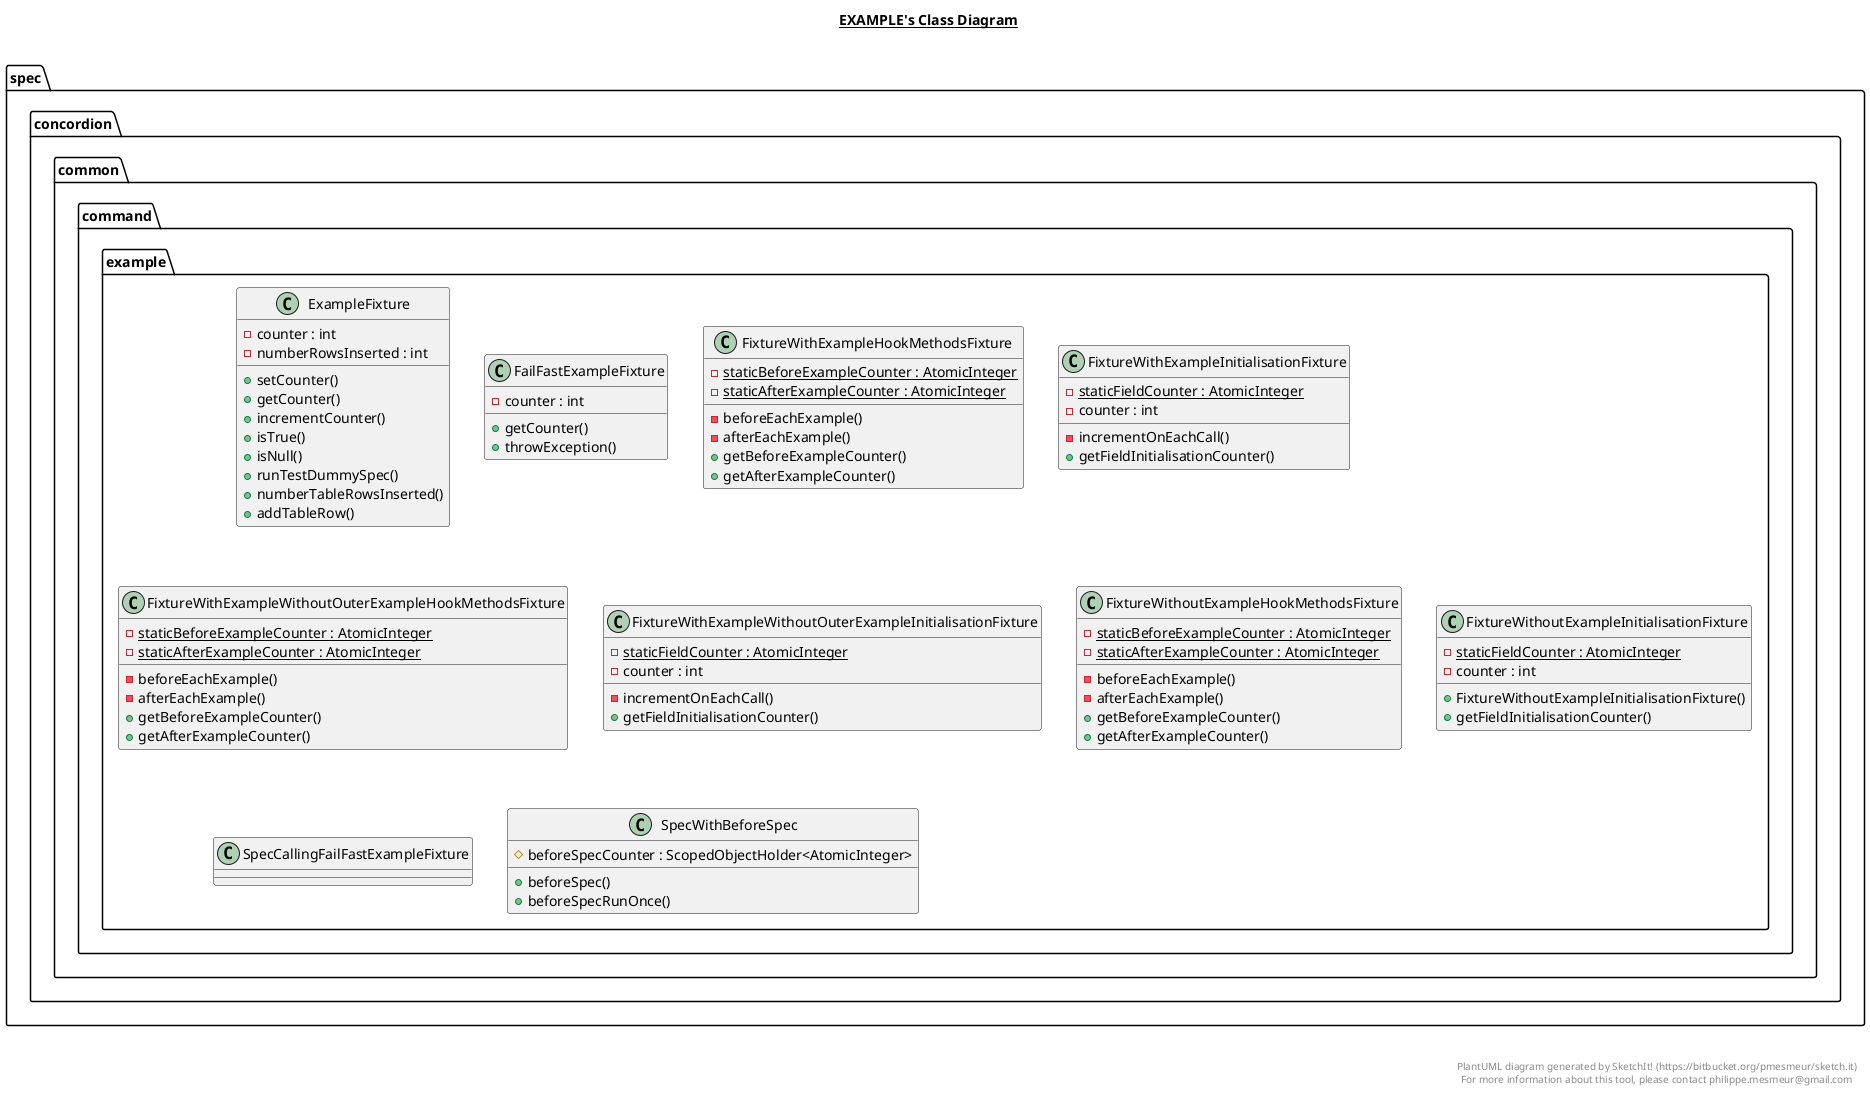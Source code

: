@startuml

title __EXAMPLE's Class Diagram__\n

  package spec.concordion {
    package spec.concordion.common.command {
      package spec.concordion.common.command.example {
        class ExampleFixture {
            - counter : int
            - numberRowsInserted : int
            + setCounter()
            + getCounter()
            + incrementCounter()
            + isTrue()
            + isNull()
            + runTestDummySpec()
            + numberTableRowsInserted()
            + addTableRow()
        }
      }
    }
  }
  

  package spec.concordion {
    package spec.concordion.common.command {
      package spec.concordion.common.command.example {
        class FailFastExampleFixture {
            - counter : int
            + getCounter()
            + throwException()
        }
      }
    }
  }
  

  package spec.concordion {
    package spec.concordion.common.command {
      package spec.concordion.common.command.example {
        class FixtureWithExampleHookMethodsFixture {
            {static} - staticBeforeExampleCounter : AtomicInteger
            {static} - staticAfterExampleCounter : AtomicInteger
            - beforeEachExample()
            - afterEachExample()
            + getBeforeExampleCounter()
            + getAfterExampleCounter()
        }
      }
    }
  }
  

  package spec.concordion {
    package spec.concordion.common.command {
      package spec.concordion.common.command.example {
        class FixtureWithExampleInitialisationFixture {
            {static} - staticFieldCounter : AtomicInteger
            - counter : int
            - incrementOnEachCall()
            + getFieldInitialisationCounter()
        }
      }
    }
  }
  

  package spec.concordion {
    package spec.concordion.common.command {
      package spec.concordion.common.command.example {
        class FixtureWithExampleWithoutOuterExampleHookMethodsFixture {
            {static} - staticBeforeExampleCounter : AtomicInteger
            {static} - staticAfterExampleCounter : AtomicInteger
            - beforeEachExample()
            - afterEachExample()
            + getBeforeExampleCounter()
            + getAfterExampleCounter()
        }
      }
    }
  }
  

  package spec.concordion {
    package spec.concordion.common.command {
      package spec.concordion.common.command.example {
        class FixtureWithExampleWithoutOuterExampleInitialisationFixture {
            {static} - staticFieldCounter : AtomicInteger
            - counter : int
            - incrementOnEachCall()
            + getFieldInitialisationCounter()
        }
      }
    }
  }
  

  package spec.concordion {
    package spec.concordion.common.command {
      package spec.concordion.common.command.example {
        class FixtureWithoutExampleHookMethodsFixture {
            {static} - staticBeforeExampleCounter : AtomicInteger
            {static} - staticAfterExampleCounter : AtomicInteger
            - beforeEachExample()
            - afterEachExample()
            + getBeforeExampleCounter()
            + getAfterExampleCounter()
        }
      }
    }
  }
  

  package spec.concordion {
    package spec.concordion.common.command {
      package spec.concordion.common.command.example {
        class FixtureWithoutExampleInitialisationFixture {
            {static} - staticFieldCounter : AtomicInteger
            - counter : int
            + FixtureWithoutExampleInitialisationFixture()
            + getFieldInitialisationCounter()
        }
      }
    }
  }
  

  package spec.concordion {
    package spec.concordion.common.command {
      package spec.concordion.common.command.example {
        class SpecCallingFailFastExampleFixture {
        }
      }
    }
  }
  

  package spec.concordion {
    package spec.concordion.common.command {
      package spec.concordion.common.command.example {
        class SpecWithBeforeSpec {
            # beforeSpecCounter : ScopedObjectHolder<AtomicInteger>
            + beforeSpec()
            + beforeSpecRunOnce()
        }
      }
    }
  }
  



right footer


PlantUML diagram generated by SketchIt! (https://bitbucket.org/pmesmeur/sketch.it)
For more information about this tool, please contact philippe.mesmeur@gmail.com
endfooter

@enduml
